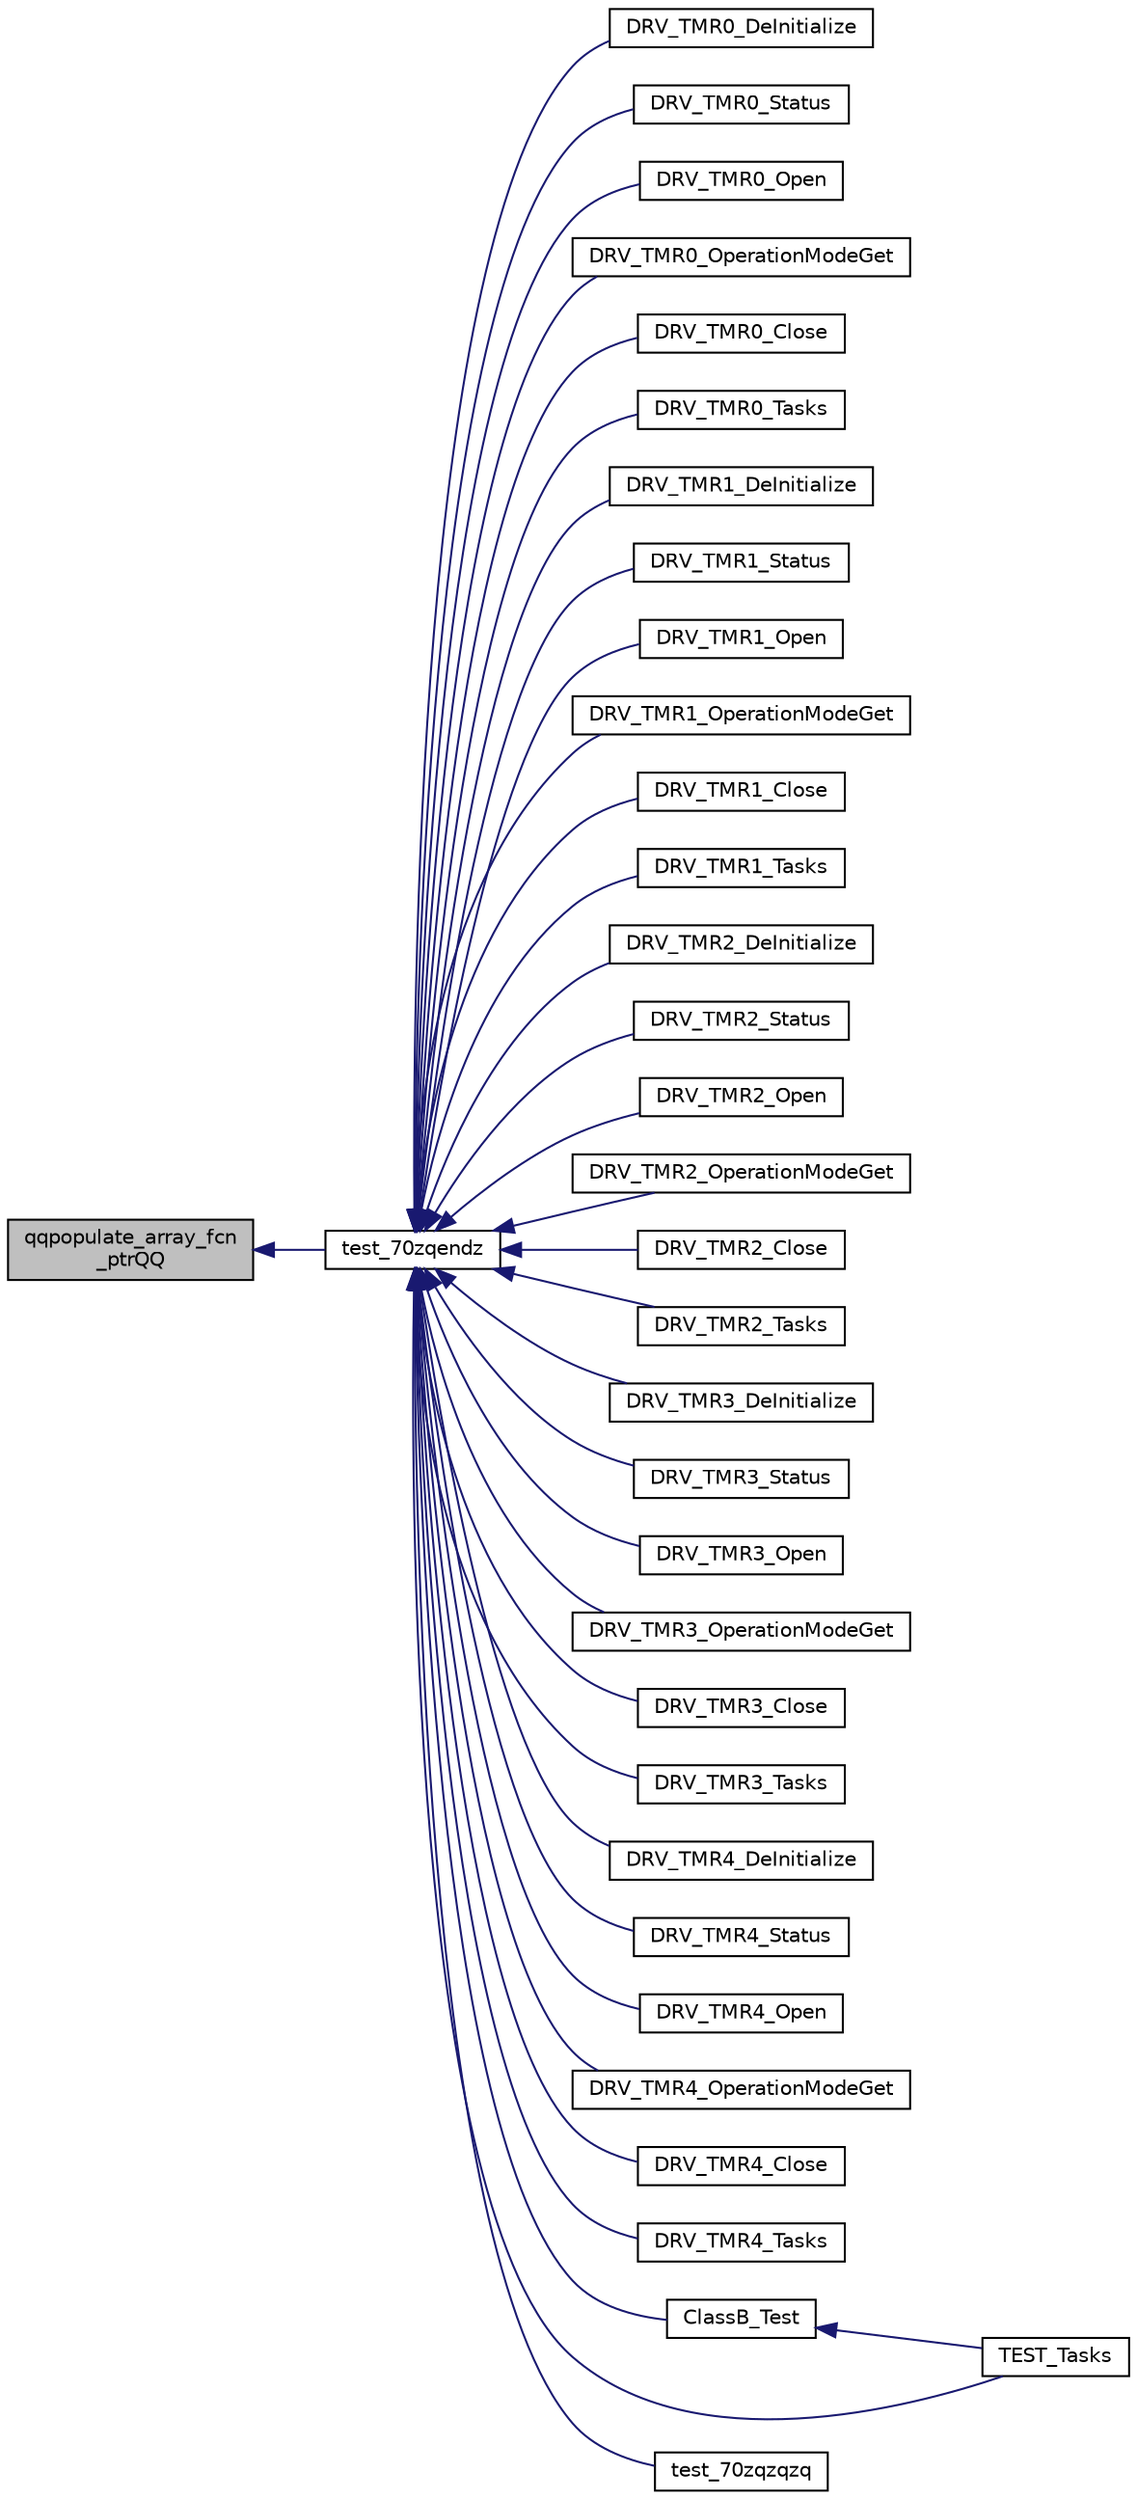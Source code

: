 digraph "qqpopulate_array_fcn_ptrQQ"
{
  edge [fontname="Helvetica",fontsize="10",labelfontname="Helvetica",labelfontsize="10"];
  node [fontname="Helvetica",fontsize="10",shape=record];
  rankdir="LR";
  Node587 [label="qqpopulate_array_fcn\l_ptrQQ",height=0.2,width=0.4,color="black", fillcolor="grey75", style="filled", fontcolor="black"];
  Node587 -> Node588 [dir="back",color="midnightblue",fontsize="10",style="solid",fontname="Helvetica"];
  Node588 [label="test_70zqendz",height=0.2,width=0.4,color="black", fillcolor="white", style="filled",URL="$inszt__test_8c.html#a0488eebef7a8ba37a279b283454b8924"];
  Node588 -> Node589 [dir="back",color="midnightblue",fontsize="10",style="solid",fontname="Helvetica"];
  Node589 [label="DRV_TMR0_DeInitialize",height=0.2,width=0.4,color="black", fillcolor="white", style="filled",URL="$inszt__test_8c.html#ac35e22ce2277246569aa15a0142f42de"];
  Node588 -> Node590 [dir="back",color="midnightblue",fontsize="10",style="solid",fontname="Helvetica"];
  Node590 [label="DRV_TMR0_Status",height=0.2,width=0.4,color="black", fillcolor="white", style="filled",URL="$inszt__test_8c.html#aa0b45abb3787c0b80fba63077983fda6"];
  Node588 -> Node591 [dir="back",color="midnightblue",fontsize="10",style="solid",fontname="Helvetica"];
  Node591 [label="DRV_TMR0_Open",height=0.2,width=0.4,color="black", fillcolor="white", style="filled",URL="$inszt__test_8c.html#a6185be0b1acc5308100e9c168c6d9882"];
  Node588 -> Node592 [dir="back",color="midnightblue",fontsize="10",style="solid",fontname="Helvetica"];
  Node592 [label="DRV_TMR0_OperationModeGet",height=0.2,width=0.4,color="black", fillcolor="white", style="filled",URL="$inszt__test_8c.html#a75154e72363837310412c5f0f77ca99b"];
  Node588 -> Node593 [dir="back",color="midnightblue",fontsize="10",style="solid",fontname="Helvetica"];
  Node593 [label="DRV_TMR0_Close",height=0.2,width=0.4,color="black", fillcolor="white", style="filled",URL="$inszt__test_8c.html#a32eae35a1e64a44969e70c746ec9cdc2"];
  Node588 -> Node594 [dir="back",color="midnightblue",fontsize="10",style="solid",fontname="Helvetica"];
  Node594 [label="DRV_TMR0_Tasks",height=0.2,width=0.4,color="black", fillcolor="white", style="filled",URL="$inszt__test_8c.html#a074ed24077060483c762988f726d23e9"];
  Node588 -> Node595 [dir="back",color="midnightblue",fontsize="10",style="solid",fontname="Helvetica"];
  Node595 [label="DRV_TMR1_DeInitialize",height=0.2,width=0.4,color="black", fillcolor="white", style="filled",URL="$inszt__test_8c.html#abf7739f5097a1ceff5268ea070a35c9e"];
  Node588 -> Node596 [dir="back",color="midnightblue",fontsize="10",style="solid",fontname="Helvetica"];
  Node596 [label="DRV_TMR1_Status",height=0.2,width=0.4,color="black", fillcolor="white", style="filled",URL="$inszt__test_8c.html#af0b509a65d0cc40830845f905e72f383"];
  Node588 -> Node597 [dir="back",color="midnightblue",fontsize="10",style="solid",fontname="Helvetica"];
  Node597 [label="DRV_TMR1_Open",height=0.2,width=0.4,color="black", fillcolor="white", style="filled",URL="$inszt__test_8c.html#ac23662f1a2e62aff3d8576b4fb403b5e"];
  Node588 -> Node598 [dir="back",color="midnightblue",fontsize="10",style="solid",fontname="Helvetica"];
  Node598 [label="DRV_TMR1_OperationModeGet",height=0.2,width=0.4,color="black", fillcolor="white", style="filled",URL="$inszt__test_8c.html#a2ddcb52c248a14db2f5d3cc2b8396b4d"];
  Node588 -> Node599 [dir="back",color="midnightblue",fontsize="10",style="solid",fontname="Helvetica"];
  Node599 [label="DRV_TMR1_Close",height=0.2,width=0.4,color="black", fillcolor="white", style="filled",URL="$inszt__test_8c.html#a6a5cde4bb2a1f040394eff6085aa1d59"];
  Node588 -> Node600 [dir="back",color="midnightblue",fontsize="10",style="solid",fontname="Helvetica"];
  Node600 [label="DRV_TMR1_Tasks",height=0.2,width=0.4,color="black", fillcolor="white", style="filled",URL="$inszt__test_8c.html#a0c01e1083b80ad88b2bc0fae758b1f0e"];
  Node588 -> Node601 [dir="back",color="midnightblue",fontsize="10",style="solid",fontname="Helvetica"];
  Node601 [label="DRV_TMR2_DeInitialize",height=0.2,width=0.4,color="black", fillcolor="white", style="filled",URL="$inszt__test_8c.html#a0aa800750e31f5d3aea0afcd7faa41fe"];
  Node588 -> Node602 [dir="back",color="midnightblue",fontsize="10",style="solid",fontname="Helvetica"];
  Node602 [label="DRV_TMR2_Status",height=0.2,width=0.4,color="black", fillcolor="white", style="filled",URL="$inszt__test_8c.html#ab66021f387d5cbb3e7ab20b7718aa773"];
  Node588 -> Node603 [dir="back",color="midnightblue",fontsize="10",style="solid",fontname="Helvetica"];
  Node603 [label="DRV_TMR2_Open",height=0.2,width=0.4,color="black", fillcolor="white", style="filled",URL="$inszt__test_8c.html#ae3ec2e7d926f1dfcf4d5b4ec3f4452b1"];
  Node588 -> Node604 [dir="back",color="midnightblue",fontsize="10",style="solid",fontname="Helvetica"];
  Node604 [label="DRV_TMR2_OperationModeGet",height=0.2,width=0.4,color="black", fillcolor="white", style="filled",URL="$inszt__test_8c.html#aaec612bc5ca6823e226aa9e168f0f7e4"];
  Node588 -> Node605 [dir="back",color="midnightblue",fontsize="10",style="solid",fontname="Helvetica"];
  Node605 [label="DRV_TMR2_Close",height=0.2,width=0.4,color="black", fillcolor="white", style="filled",URL="$inszt__test_8c.html#a5ad44e5f36f8a566c396331e7c08c15d"];
  Node588 -> Node606 [dir="back",color="midnightblue",fontsize="10",style="solid",fontname="Helvetica"];
  Node606 [label="DRV_TMR2_Tasks",height=0.2,width=0.4,color="black", fillcolor="white", style="filled",URL="$inszt__test_8c.html#a4cae103296c260a0cacd0bfbb02abec6"];
  Node588 -> Node607 [dir="back",color="midnightblue",fontsize="10",style="solid",fontname="Helvetica"];
  Node607 [label="DRV_TMR3_DeInitialize",height=0.2,width=0.4,color="black", fillcolor="white", style="filled",URL="$inszt__test_8c.html#a51119949a1b0dc2ade9d15cd3eef3cf9"];
  Node588 -> Node608 [dir="back",color="midnightblue",fontsize="10",style="solid",fontname="Helvetica"];
  Node608 [label="DRV_TMR3_Status",height=0.2,width=0.4,color="black", fillcolor="white", style="filled",URL="$inszt__test_8c.html#ab337820f2261ee63bfbdbe91f999de92"];
  Node588 -> Node609 [dir="back",color="midnightblue",fontsize="10",style="solid",fontname="Helvetica"];
  Node609 [label="DRV_TMR3_Open",height=0.2,width=0.4,color="black", fillcolor="white", style="filled",URL="$inszt__test_8c.html#a14def85d2721c6fe7a0f52e5da985745"];
  Node588 -> Node610 [dir="back",color="midnightblue",fontsize="10",style="solid",fontname="Helvetica"];
  Node610 [label="DRV_TMR3_OperationModeGet",height=0.2,width=0.4,color="black", fillcolor="white", style="filled",URL="$inszt__test_8c.html#aba3d374b5742c8fed77fb9c5125906e8"];
  Node588 -> Node611 [dir="back",color="midnightblue",fontsize="10",style="solid",fontname="Helvetica"];
  Node611 [label="DRV_TMR3_Close",height=0.2,width=0.4,color="black", fillcolor="white", style="filled",URL="$inszt__test_8c.html#a5dd9fa4b5c96ae83f17ed22952b3526b"];
  Node588 -> Node612 [dir="back",color="midnightblue",fontsize="10",style="solid",fontname="Helvetica"];
  Node612 [label="DRV_TMR3_Tasks",height=0.2,width=0.4,color="black", fillcolor="white", style="filled",URL="$inszt__test_8c.html#ac4622292b2dab66f9b5ae9778db08478"];
  Node588 -> Node613 [dir="back",color="midnightblue",fontsize="10",style="solid",fontname="Helvetica"];
  Node613 [label="DRV_TMR4_DeInitialize",height=0.2,width=0.4,color="black", fillcolor="white", style="filled",URL="$inszt__test_8c.html#a24315793d9553d184024aea496534bc5"];
  Node588 -> Node614 [dir="back",color="midnightblue",fontsize="10",style="solid",fontname="Helvetica"];
  Node614 [label="DRV_TMR4_Status",height=0.2,width=0.4,color="black", fillcolor="white", style="filled",URL="$inszt__test_8c.html#aeb55a9257642cf221bcb641b25033668"];
  Node588 -> Node615 [dir="back",color="midnightblue",fontsize="10",style="solid",fontname="Helvetica"];
  Node615 [label="DRV_TMR4_Open",height=0.2,width=0.4,color="black", fillcolor="white", style="filled",URL="$inszt__test_8c.html#a6e2c39c5a9d8b23859be0e673b43b1b9"];
  Node588 -> Node616 [dir="back",color="midnightblue",fontsize="10",style="solid",fontname="Helvetica"];
  Node616 [label="DRV_TMR4_OperationModeGet",height=0.2,width=0.4,color="black", fillcolor="white", style="filled",URL="$inszt__test_8c.html#ad47780c4b3a36ef4f64841b0106a751d"];
  Node588 -> Node617 [dir="back",color="midnightblue",fontsize="10",style="solid",fontname="Helvetica"];
  Node617 [label="DRV_TMR4_Close",height=0.2,width=0.4,color="black", fillcolor="white", style="filled",URL="$inszt__test_8c.html#abca98245dd4f6348cc96c19911fa2f7f"];
  Node588 -> Node618 [dir="back",color="midnightblue",fontsize="10",style="solid",fontname="Helvetica"];
  Node618 [label="DRV_TMR4_Tasks",height=0.2,width=0.4,color="black", fillcolor="white", style="filled",URL="$inszt__test_8c.html#a97a4bb302673812056f8ad54ea70b59e"];
  Node588 -> Node619 [dir="back",color="midnightblue",fontsize="10",style="solid",fontname="Helvetica"];
  Node619 [label="ClassB_Test",height=0.2,width=0.4,color="black", fillcolor="white", style="filled",URL="$inszt__test_8c.html#a0082d7f9f08c74e3744cba7f387d4f4f"];
  Node619 -> Node620 [dir="back",color="midnightblue",fontsize="10",style="solid",fontname="Helvetica"];
  Node620 [label="TEST_Tasks",height=0.2,width=0.4,color="black", fillcolor="white", style="filled",URL="$test_8h.html#a2186c6908f2d488a4daa437210e56675"];
  Node588 -> Node620 [dir="back",color="midnightblue",fontsize="10",style="solid",fontname="Helvetica"];
  Node588 -> Node621 [dir="back",color="midnightblue",fontsize="10",style="solid",fontname="Helvetica"];
  Node621 [label="test_70zqzqzq",height=0.2,width=0.4,color="black", fillcolor="white", style="filled",URL="$inszt__test_8c.html#a26d6088ca9418d151924e53e24d8e948"];
}
